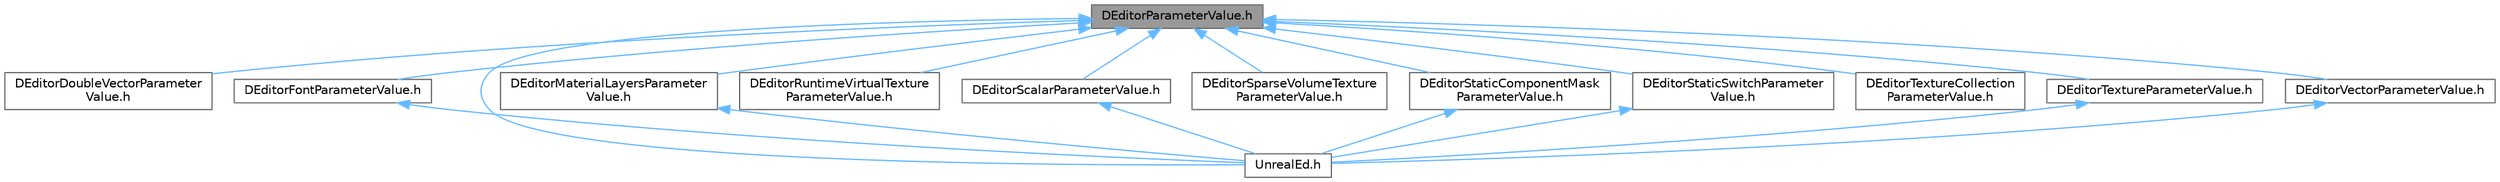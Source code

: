digraph "DEditorParameterValue.h"
{
 // INTERACTIVE_SVG=YES
 // LATEX_PDF_SIZE
  bgcolor="transparent";
  edge [fontname=Helvetica,fontsize=10,labelfontname=Helvetica,labelfontsize=10];
  node [fontname=Helvetica,fontsize=10,shape=box,height=0.2,width=0.4];
  Node1 [id="Node000001",label="DEditorParameterValue.h",height=0.2,width=0.4,color="gray40", fillcolor="grey60", style="filled", fontcolor="black",tooltip=" "];
  Node1 -> Node2 [id="edge1_Node000001_Node000002",dir="back",color="steelblue1",style="solid",tooltip=" "];
  Node2 [id="Node000002",label="DEditorDoubleVectorParameter\lValue.h",height=0.2,width=0.4,color="grey40", fillcolor="white", style="filled",URL="$d7/dee/DEditorDoubleVectorParameterValue_8h.html",tooltip=" "];
  Node1 -> Node3 [id="edge2_Node000001_Node000003",dir="back",color="steelblue1",style="solid",tooltip=" "];
  Node3 [id="Node000003",label="DEditorFontParameterValue.h",height=0.2,width=0.4,color="grey40", fillcolor="white", style="filled",URL="$d2/d40/DEditorFontParameterValue_8h.html",tooltip=" "];
  Node3 -> Node4 [id="edge3_Node000003_Node000004",dir="back",color="steelblue1",style="solid",tooltip=" "];
  Node4 [id="Node000004",label="UnrealEd.h",height=0.2,width=0.4,color="grey40", fillcolor="white", style="filled",URL="$d2/d5f/UnrealEd_8h.html",tooltip=" "];
  Node1 -> Node5 [id="edge4_Node000001_Node000005",dir="back",color="steelblue1",style="solid",tooltip=" "];
  Node5 [id="Node000005",label="DEditorMaterialLayersParameter\lValue.h",height=0.2,width=0.4,color="grey40", fillcolor="white", style="filled",URL="$d8/d85/DEditorMaterialLayersParameterValue_8h.html",tooltip=" "];
  Node5 -> Node4 [id="edge5_Node000005_Node000004",dir="back",color="steelblue1",style="solid",tooltip=" "];
  Node1 -> Node6 [id="edge6_Node000001_Node000006",dir="back",color="steelblue1",style="solid",tooltip=" "];
  Node6 [id="Node000006",label="DEditorRuntimeVirtualTexture\lParameterValue.h",height=0.2,width=0.4,color="grey40", fillcolor="white", style="filled",URL="$d0/d9b/DEditorRuntimeVirtualTextureParameterValue_8h.html",tooltip=" "];
  Node1 -> Node7 [id="edge7_Node000001_Node000007",dir="back",color="steelblue1",style="solid",tooltip=" "];
  Node7 [id="Node000007",label="DEditorScalarParameterValue.h",height=0.2,width=0.4,color="grey40", fillcolor="white", style="filled",URL="$da/daf/DEditorScalarParameterValue_8h.html",tooltip=" "];
  Node7 -> Node4 [id="edge8_Node000007_Node000004",dir="back",color="steelblue1",style="solid",tooltip=" "];
  Node1 -> Node8 [id="edge9_Node000001_Node000008",dir="back",color="steelblue1",style="solid",tooltip=" "];
  Node8 [id="Node000008",label="DEditorSparseVolumeTexture\lParameterValue.h",height=0.2,width=0.4,color="grey40", fillcolor="white", style="filled",URL="$d4/d3c/DEditorSparseVolumeTextureParameterValue_8h.html",tooltip=" "];
  Node1 -> Node9 [id="edge10_Node000001_Node000009",dir="back",color="steelblue1",style="solid",tooltip=" "];
  Node9 [id="Node000009",label="DEditorStaticComponentMask\lParameterValue.h",height=0.2,width=0.4,color="grey40", fillcolor="white", style="filled",URL="$d9/d97/DEditorStaticComponentMaskParameterValue_8h.html",tooltip=" "];
  Node9 -> Node4 [id="edge11_Node000009_Node000004",dir="back",color="steelblue1",style="solid",tooltip=" "];
  Node1 -> Node10 [id="edge12_Node000001_Node000010",dir="back",color="steelblue1",style="solid",tooltip=" "];
  Node10 [id="Node000010",label="DEditorStaticSwitchParameter\lValue.h",height=0.2,width=0.4,color="grey40", fillcolor="white", style="filled",URL="$d6/dad/DEditorStaticSwitchParameterValue_8h.html",tooltip=" "];
  Node10 -> Node4 [id="edge13_Node000010_Node000004",dir="back",color="steelblue1",style="solid",tooltip=" "];
  Node1 -> Node11 [id="edge14_Node000001_Node000011",dir="back",color="steelblue1",style="solid",tooltip=" "];
  Node11 [id="Node000011",label="DEditorTextureCollection\lParameterValue.h",height=0.2,width=0.4,color="grey40", fillcolor="white", style="filled",URL="$d1/d72/DEditorTextureCollectionParameterValue_8h.html",tooltip=" "];
  Node1 -> Node12 [id="edge15_Node000001_Node000012",dir="back",color="steelblue1",style="solid",tooltip=" "];
  Node12 [id="Node000012",label="DEditorTextureParameterValue.h",height=0.2,width=0.4,color="grey40", fillcolor="white", style="filled",URL="$d9/d24/DEditorTextureParameterValue_8h.html",tooltip=" "];
  Node12 -> Node4 [id="edge16_Node000012_Node000004",dir="back",color="steelblue1",style="solid",tooltip=" "];
  Node1 -> Node13 [id="edge17_Node000001_Node000013",dir="back",color="steelblue1",style="solid",tooltip=" "];
  Node13 [id="Node000013",label="DEditorVectorParameterValue.h",height=0.2,width=0.4,color="grey40", fillcolor="white", style="filled",URL="$da/d69/DEditorVectorParameterValue_8h.html",tooltip=" "];
  Node13 -> Node4 [id="edge18_Node000013_Node000004",dir="back",color="steelblue1",style="solid",tooltip=" "];
  Node1 -> Node4 [id="edge19_Node000001_Node000004",dir="back",color="steelblue1",style="solid",tooltip=" "];
}
